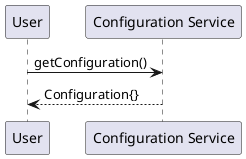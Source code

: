 @startuml

participant User

participant "Configuration Service" as Config

User -> Config: getConfiguration()

Config --> User: Configuration{}

@enduml